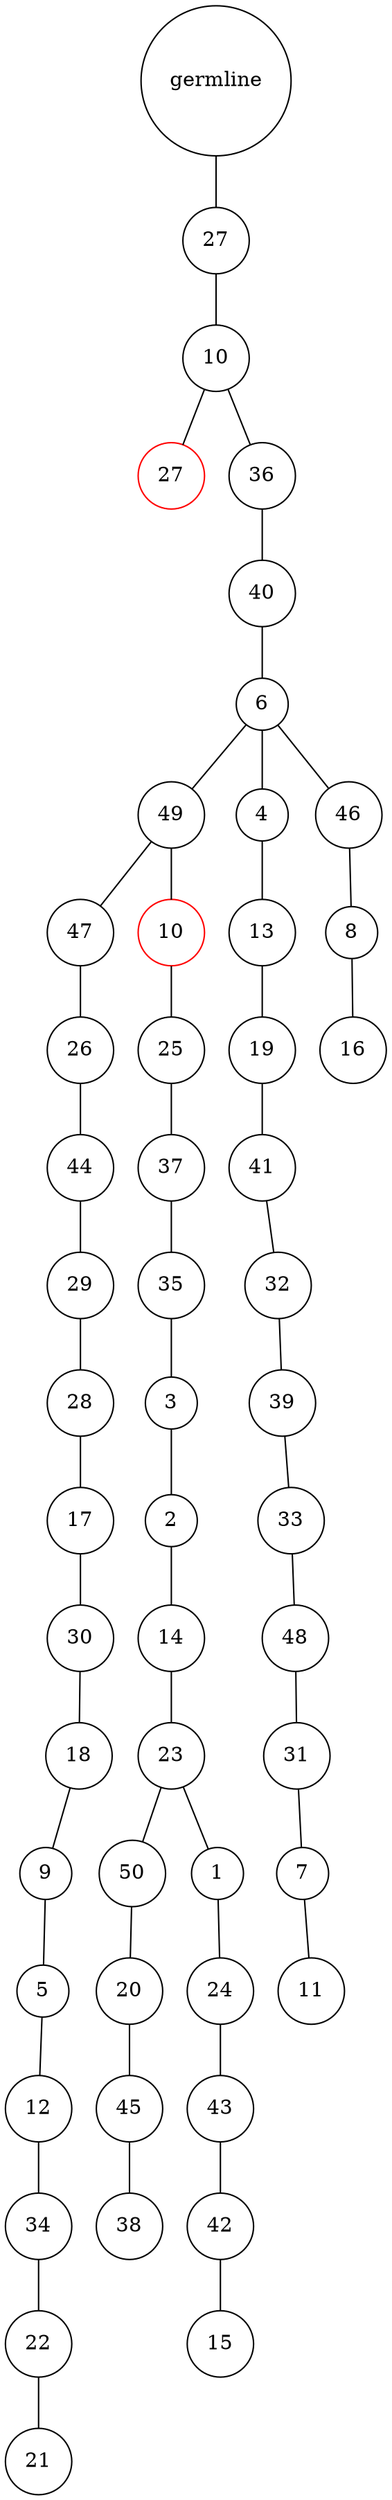 graph {
	rankdir=UD;
	splines=line;
	node [shape=circle]
	"0x7f0449b7a730" [label="germline"];
	"0x7f0449b7a760" [label="27"];
	"0x7f0449b7a730" -- "0x7f0449b7a760" ;
	"0x7f0449b7a790" [label="10"];
	"0x7f0449b7a760" -- "0x7f0449b7a790" ;
	"0x7f0449b7a7c0" [label="27",color="red"];
	"0x7f0449b7a790" -- "0x7f0449b7a7c0" ;
	"0x7f0449b7a7f0" [label="36"];
	"0x7f0449b7a790" -- "0x7f0449b7a7f0" ;
	"0x7f0449b7a820" [label="40"];
	"0x7f0449b7a7f0" -- "0x7f0449b7a820" ;
	"0x7f0449b7a850" [label="6"];
	"0x7f0449b7a820" -- "0x7f0449b7a850" ;
	"0x7f0449b7a880" [label="49"];
	"0x7f0449b7a850" -- "0x7f0449b7a880" ;
	"0x7f0449b7a8b0" [label="47"];
	"0x7f0449b7a880" -- "0x7f0449b7a8b0" ;
	"0x7f0449b7a8e0" [label="26"];
	"0x7f0449b7a8b0" -- "0x7f0449b7a8e0" ;
	"0x7f0449b7a910" [label="44"];
	"0x7f0449b7a8e0" -- "0x7f0449b7a910" ;
	"0x7f0449b7a940" [label="29"];
	"0x7f0449b7a910" -- "0x7f0449b7a940" ;
	"0x7f0449b7a970" [label="28"];
	"0x7f0449b7a940" -- "0x7f0449b7a970" ;
	"0x7f0449b7a9a0" [label="17"];
	"0x7f0449b7a970" -- "0x7f0449b7a9a0" ;
	"0x7f0449b7a9d0" [label="30"];
	"0x7f0449b7a9a0" -- "0x7f0449b7a9d0" ;
	"0x7f0449b7aa00" [label="18"];
	"0x7f0449b7a9d0" -- "0x7f0449b7aa00" ;
	"0x7f0449b7aa30" [label="9"];
	"0x7f0449b7aa00" -- "0x7f0449b7aa30" ;
	"0x7f0449b7aa60" [label="5"];
	"0x7f0449b7aa30" -- "0x7f0449b7aa60" ;
	"0x7f0449b7aa90" [label="12"];
	"0x7f0449b7aa60" -- "0x7f0449b7aa90" ;
	"0x7f0449b7aac0" [label="34"];
	"0x7f0449b7aa90" -- "0x7f0449b7aac0" ;
	"0x7f0449b7aaf0" [label="22"];
	"0x7f0449b7aac0" -- "0x7f0449b7aaf0" ;
	"0x7f0449b7ab20" [label="21"];
	"0x7f0449b7aaf0" -- "0x7f0449b7ab20" ;
	"0x7f0449b7ab50" [label="10",color="red"];
	"0x7f0449b7a880" -- "0x7f0449b7ab50" ;
	"0x7f0449b7ab80" [label="25"];
	"0x7f0449b7ab50" -- "0x7f0449b7ab80" ;
	"0x7f0449b7abb0" [label="37"];
	"0x7f0449b7ab80" -- "0x7f0449b7abb0" ;
	"0x7f0449b7abe0" [label="35"];
	"0x7f0449b7abb0" -- "0x7f0449b7abe0" ;
	"0x7f0449b7ac10" [label="3"];
	"0x7f0449b7abe0" -- "0x7f0449b7ac10" ;
	"0x7f0449b7ac40" [label="2"];
	"0x7f0449b7ac10" -- "0x7f0449b7ac40" ;
	"0x7f0449b7ac70" [label="14"];
	"0x7f0449b7ac40" -- "0x7f0449b7ac70" ;
	"0x7f0449b7aca0" [label="23"];
	"0x7f0449b7ac70" -- "0x7f0449b7aca0" ;
	"0x7f0449b7acd0" [label="50"];
	"0x7f0449b7aca0" -- "0x7f0449b7acd0" ;
	"0x7f0449b7ad00" [label="20"];
	"0x7f0449b7acd0" -- "0x7f0449b7ad00" ;
	"0x7f0449b7ad30" [label="45"];
	"0x7f0449b7ad00" -- "0x7f0449b7ad30" ;
	"0x7f0449b7ad60" [label="38"];
	"0x7f0449b7ad30" -- "0x7f0449b7ad60" ;
	"0x7f0449b7ad90" [label="1"];
	"0x7f0449b7aca0" -- "0x7f0449b7ad90" ;
	"0x7f0449b7adc0" [label="24"];
	"0x7f0449b7ad90" -- "0x7f0449b7adc0" ;
	"0x7f0449b7adf0" [label="43"];
	"0x7f0449b7adc0" -- "0x7f0449b7adf0" ;
	"0x7f0449b7ae20" [label="42"];
	"0x7f0449b7adf0" -- "0x7f0449b7ae20" ;
	"0x7f0449b7ae50" [label="15"];
	"0x7f0449b7ae20" -- "0x7f0449b7ae50" ;
	"0x7f0449b7ae80" [label="4"];
	"0x7f0449b7a850" -- "0x7f0449b7ae80" ;
	"0x7f0449b7aeb0" [label="13"];
	"0x7f0449b7ae80" -- "0x7f0449b7aeb0" ;
	"0x7f0449b7aee0" [label="19"];
	"0x7f0449b7aeb0" -- "0x7f0449b7aee0" ;
	"0x7f0449b7af10" [label="41"];
	"0x7f0449b7aee0" -- "0x7f0449b7af10" ;
	"0x7f0449b7af40" [label="32"];
	"0x7f0449b7af10" -- "0x7f0449b7af40" ;
	"0x7f0449b7af70" [label="39"];
	"0x7f0449b7af40" -- "0x7f0449b7af70" ;
	"0x7f0449b7afa0" [label="33"];
	"0x7f0449b7af70" -- "0x7f0449b7afa0" ;
	"0x7f0449b7afd0" [label="48"];
	"0x7f0449b7afa0" -- "0x7f0449b7afd0" ;
	"0x7f0449b81040" [label="31"];
	"0x7f0449b7afd0" -- "0x7f0449b81040" ;
	"0x7f0449b81070" [label="7"];
	"0x7f0449b81040" -- "0x7f0449b81070" ;
	"0x7f0449b810a0" [label="11"];
	"0x7f0449b81070" -- "0x7f0449b810a0" ;
	"0x7f0449b810d0" [label="46"];
	"0x7f0449b7a850" -- "0x7f0449b810d0" ;
	"0x7f0449b81100" [label="8"];
	"0x7f0449b810d0" -- "0x7f0449b81100" ;
	"0x7f0449b81130" [label="16"];
	"0x7f0449b81100" -- "0x7f0449b81130" ;
}
